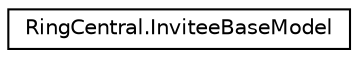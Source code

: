 digraph "Graphical Class Hierarchy"
{
 // LATEX_PDF_SIZE
  edge [fontname="Helvetica",fontsize="10",labelfontname="Helvetica",labelfontsize="10"];
  node [fontname="Helvetica",fontsize="10",shape=record];
  rankdir="LR";
  Node0 [label="RingCentral.InviteeBaseModel",height=0.2,width=0.4,color="black", fillcolor="white", style="filled",URL="$classRingCentral_1_1InviteeBaseModel.html",tooltip="The attribute declaration to indicate webinar session participant/invitee role"];
}
